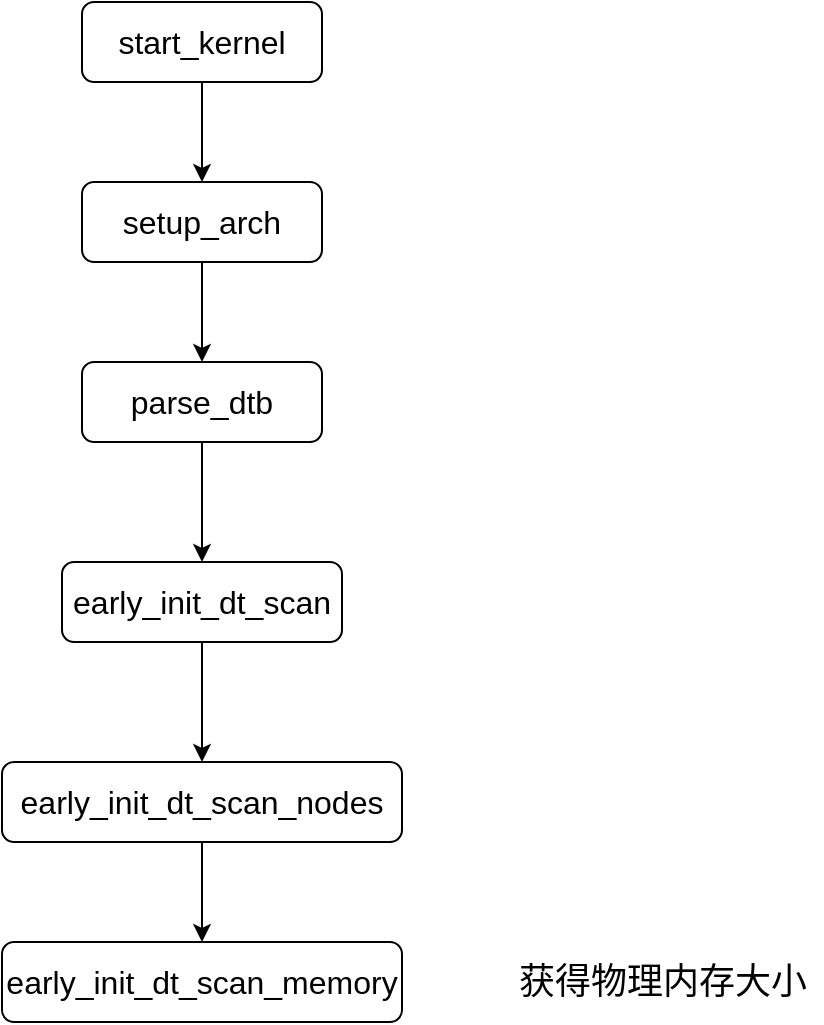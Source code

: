 <mxfile version="16.0.3" type="github">
  <diagram id="C5RBs43oDa-KdzZeNtuy" name="Page-1">
    <mxGraphModel dx="1422" dy="794" grid="1" gridSize="10" guides="1" tooltips="1" connect="1" arrows="1" fold="1" page="1" pageScale="1" pageWidth="827" pageHeight="1169" math="0" shadow="0">
      <root>
        <mxCell id="WIyWlLk6GJQsqaUBKTNV-0" />
        <mxCell id="WIyWlLk6GJQsqaUBKTNV-1" parent="WIyWlLk6GJQsqaUBKTNV-0" />
        <mxCell id="NOIfV5o8NsW578JDqWAU-7" style="edgeStyle=orthogonalEdgeStyle;rounded=0;orthogonalLoop=1;jettySize=auto;html=1;exitX=0.5;exitY=1;exitDx=0;exitDy=0;entryX=0.5;entryY=0;entryDx=0;entryDy=0;fontSize=18;" edge="1" parent="WIyWlLk6GJQsqaUBKTNV-1" source="WIyWlLk6GJQsqaUBKTNV-3" target="NOIfV5o8NsW578JDqWAU-0">
          <mxGeometry relative="1" as="geometry" />
        </mxCell>
        <mxCell id="WIyWlLk6GJQsqaUBKTNV-3" value="&lt;font style=&quot;font-size: 16px&quot;&gt;start_kernel&lt;/font&gt;" style="rounded=1;whiteSpace=wrap;html=1;fontSize=12;glass=0;strokeWidth=1;shadow=0;" parent="WIyWlLk6GJQsqaUBKTNV-1" vertex="1">
          <mxGeometry x="160" y="80" width="120" height="40" as="geometry" />
        </mxCell>
        <mxCell id="NOIfV5o8NsW578JDqWAU-6" style="edgeStyle=orthogonalEdgeStyle;rounded=0;orthogonalLoop=1;jettySize=auto;html=1;exitX=0.5;exitY=1;exitDx=0;exitDy=0;entryX=0.5;entryY=0;entryDx=0;entryDy=0;fontSize=18;" edge="1" parent="WIyWlLk6GJQsqaUBKTNV-1" source="NOIfV5o8NsW578JDqWAU-0" target="NOIfV5o8NsW578JDqWAU-1">
          <mxGeometry relative="1" as="geometry" />
        </mxCell>
        <mxCell id="NOIfV5o8NsW578JDqWAU-0" value="&lt;font style=&quot;font-size: 16px&quot;&gt;setup_arch&lt;br&gt;&lt;/font&gt;" style="rounded=1;whiteSpace=wrap;html=1;fontSize=12;glass=0;strokeWidth=1;shadow=0;" vertex="1" parent="WIyWlLk6GJQsqaUBKTNV-1">
          <mxGeometry x="160" y="170" width="120" height="40" as="geometry" />
        </mxCell>
        <mxCell id="NOIfV5o8NsW578JDqWAU-8" style="edgeStyle=orthogonalEdgeStyle;rounded=0;orthogonalLoop=1;jettySize=auto;html=1;exitX=0.5;exitY=1;exitDx=0;exitDy=0;entryX=0.5;entryY=0;entryDx=0;entryDy=0;fontSize=18;" edge="1" parent="WIyWlLk6GJQsqaUBKTNV-1" source="NOIfV5o8NsW578JDqWAU-1" target="NOIfV5o8NsW578JDqWAU-2">
          <mxGeometry relative="1" as="geometry" />
        </mxCell>
        <mxCell id="NOIfV5o8NsW578JDqWAU-1" value="&lt;font style=&quot;font-size: 16px&quot;&gt;parse_dtb&lt;br&gt;&lt;/font&gt;" style="rounded=1;whiteSpace=wrap;html=1;fontSize=12;glass=0;strokeWidth=1;shadow=0;" vertex="1" parent="WIyWlLk6GJQsqaUBKTNV-1">
          <mxGeometry x="160" y="260" width="120" height="40" as="geometry" />
        </mxCell>
        <mxCell id="NOIfV5o8NsW578JDqWAU-9" style="edgeStyle=orthogonalEdgeStyle;rounded=0;orthogonalLoop=1;jettySize=auto;html=1;exitX=0.5;exitY=1;exitDx=0;exitDy=0;entryX=0.5;entryY=0;entryDx=0;entryDy=0;fontSize=18;" edge="1" parent="WIyWlLk6GJQsqaUBKTNV-1" source="NOIfV5o8NsW578JDqWAU-2" target="NOIfV5o8NsW578JDqWAU-3">
          <mxGeometry relative="1" as="geometry" />
        </mxCell>
        <mxCell id="NOIfV5o8NsW578JDqWAU-2" value="&lt;font style=&quot;font-size: 16px&quot;&gt;early_init_dt_scan&lt;br&gt;&lt;/font&gt;" style="rounded=1;whiteSpace=wrap;html=1;fontSize=12;glass=0;strokeWidth=1;shadow=0;" vertex="1" parent="WIyWlLk6GJQsqaUBKTNV-1">
          <mxGeometry x="150" y="360" width="140" height="40" as="geometry" />
        </mxCell>
        <mxCell id="NOIfV5o8NsW578JDqWAU-10" style="edgeStyle=orthogonalEdgeStyle;rounded=0;orthogonalLoop=1;jettySize=auto;html=1;exitX=0.5;exitY=1;exitDx=0;exitDy=0;entryX=0.5;entryY=0;entryDx=0;entryDy=0;fontSize=18;" edge="1" parent="WIyWlLk6GJQsqaUBKTNV-1" source="NOIfV5o8NsW578JDqWAU-3" target="NOIfV5o8NsW578JDqWAU-4">
          <mxGeometry relative="1" as="geometry" />
        </mxCell>
        <mxCell id="NOIfV5o8NsW578JDqWAU-3" value="&lt;font style=&quot;font-size: 16px&quot;&gt;early_init_dt_scan_nodes&lt;br&gt;&lt;/font&gt;" style="rounded=1;whiteSpace=wrap;html=1;fontSize=12;glass=0;strokeWidth=1;shadow=0;" vertex="1" parent="WIyWlLk6GJQsqaUBKTNV-1">
          <mxGeometry x="120" y="460" width="200" height="40" as="geometry" />
        </mxCell>
        <mxCell id="NOIfV5o8NsW578JDqWAU-4" value="&lt;font style=&quot;font-size: 16px&quot;&gt;early_init_dt_scan_memory&lt;br&gt;&lt;/font&gt;" style="rounded=1;whiteSpace=wrap;html=1;fontSize=12;glass=0;strokeWidth=1;shadow=0;" vertex="1" parent="WIyWlLk6GJQsqaUBKTNV-1">
          <mxGeometry x="120" y="550" width="200" height="40" as="geometry" />
        </mxCell>
        <mxCell id="NOIfV5o8NsW578JDqWAU-5" value="&lt;font style=&quot;font-size: 18px&quot;&gt;获得物理内存大小&lt;/font&gt;" style="text;html=1;resizable=0;autosize=1;align=center;verticalAlign=middle;points=[];fillColor=none;strokeColor=none;rounded=0;" vertex="1" parent="WIyWlLk6GJQsqaUBKTNV-1">
          <mxGeometry x="370" y="560" width="160" height="20" as="geometry" />
        </mxCell>
      </root>
    </mxGraphModel>
  </diagram>
</mxfile>
